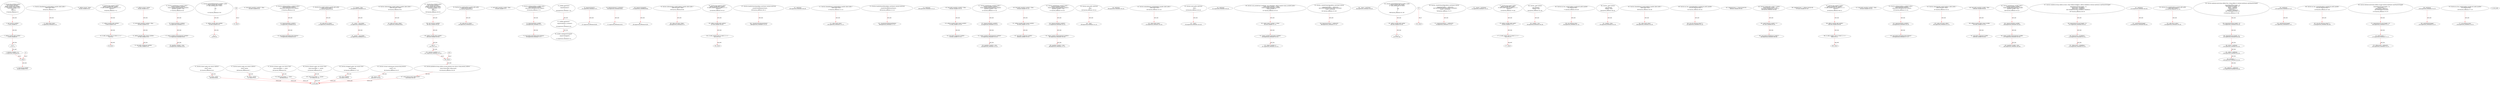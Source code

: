digraph  {
13 [label="3_ function bug_unchk42() public{\nuint receivers_unchk42;\naddress payable addr_unchk42;\nif (!addr_unchk42.send(42 ether))\n	{receivers_unchk42 +=1;}\nelse\n	{revert();}\n}\n13-function_definition-4-11", method="bug_unchk42()", type_label=function_definition];
17 [label="4_ uint receivers_unchk42;\n17-new_variable-5-5", method="bug_unchk42()", type_label=new_variable];
22 [label="5_ address payable addr_unchk42;\n22-new_variable-6-6", method="bug_unchk42()", type_label=new_variable];
27 [label="6_ if\n27-if-7-10", method="bug_unchk42()", type_label=if];
1335 [label="6_ end_if", method="bug_unchk42()", type_label=end_if];
37 [label="7_ receivers_unchk42 +=1;\n37-expression_statement-8-8", method="bug_unchk42()", type_label=expression_statement];
44 [label="11_ bool private stopped;\n44-new_variable-12-12", method="", type_label=new_variable];
49 [label="12_ function unhandledsend_unchk2(address payable callee) public {\n    callee.send(5 ether);\n  }\n49-function_definition-13-15", method="unhandledsend_unchk2(address payable callee)", type_label=function_definition];
57 [label="13_ callee.send(5 ether);\n57-expression_statement-14-14", method="unhandledsend_unchk2(address payable callee)", type_label=expression_statement];
65 [label="15_ address private _owner;\n65-new_variable-16-16", method="", type_label=new_variable];
70 [label="16_ function bug_unchk43() public{\naddress payable addr_unchk43;\nif (!addr_unchk43.send (10 ether) || 1==1)\n	{revert();}\n}\n70-function_definition-17-21", method="bug_unchk43()", type_label=function_definition];
74 [label="17_ address payable addr_unchk43;\n74-new_variable-18-18", method="bug_unchk43()", type_label=new_variable];
79 [label="18_ if_!addr_unchk43.send (10 ether) || 1==1\n79-if-19-20", method="bug_unchk43()", type_label=if];
1387 [label="18_ end_if", method="bug_unchk43()", type_label=end_if];
95 [label="21_ address private _master;\n95-new_variable-22-22", method="", type_label=new_variable];
100 [label="22_ bool public payedOut_unchk44 = false;\n100-new_variable-23-23", method="", type_label=new_variable];
107 [label="23_ address payable public winner_unchk44;\n107-new_variable-24-24", method="", type_label=new_variable];
112 [label="24_ uint public winAmount_unchk44;\n112-new_variable-25-25", method="", type_label=new_variable];
117 [label="25_ function sendToWinner_unchk44() public {\n        require(!payedOut_unchk44);\n        winner_unchk44.send(winAmount_unchk44);\n        payedOut_unchk44 = true;\n    }\n117-function_definition-26-30", method="sendToWinner_unchk44()", type_label=function_definition];
121 [label="26_ require(!payedOut_unchk44);\n121-expression_statement-27-27", method="sendToWinner_unchk44()", type_label=expression_statement];
127 [label="27_ winner_unchk44.send(winAmount_unchk44);\n127-expression_statement-28-28", method="sendToWinner_unchk44()", type_label=expression_statement];
134 [label="28_ payedOut_unchk44 = true;\n134-expression_statement-29-29", method="sendToWinner_unchk44()", type_label=expression_statement];
141 [label="31_ function UncheckedExternalCall_unchk40 () public\n{  address payable addr_unchk40;\n   if (! addr_unchk40.send (2 ether))  \n      { \n      }\n	else\n      { \n      }\n}\n141-function_definition-32-40", method="UncheckedExternalCall_unchk40()", type_label=function_definition];
145 [label="32_ address payable addr_unchk40;\n145-new_variable-33-33", method="UncheckedExternalCall_unchk40()", type_label=new_variable];
150 [label="33_ if\n150-if-34-39", method="UncheckedExternalCall_unchk40()", type_label=if];
1458 [label="33_ end_if", method="UncheckedExternalCall_unchk40()", type_label=end_if];
163 [label="41_ bool public payedOut_unchk33 = false;\n163-new_variable-42-42", method="", type_label=new_variable];
170 [label="42_ function withdrawLeftOver_unchk33() public {\n        require(payedOut_unchk33);\n        msg.sender.send(address(this).balance);\n    }\n170-function_definition-43-46", method="withdrawLeftOver_unchk33()", type_label=function_definition];
174 [label="43_ require(payedOut_unchk33);\n174-expression_statement-44-44", method="withdrawLeftOver_unchk33()", type_label=expression_statement];
179 [label="44_ msg.sender.send(address(this).balance);\n179-expression_statement-45-45", method="withdrawLeftOver_unchk33()", type_label=expression_statement];
202 [label="47_ function bug_unchk27(address payable addr) public\n      {addr.send (42 ether); }\n202-function_definition-48-49", method="bug_unchk27(address payable addr)", type_label=function_definition];
210 [label="48_ addr.send (42 ether);\n210-expression_statement-49-49", method="bug_unchk27(address payable addr)", type_label=expression_statement];
230 [label="52_ stopped = false;\n230-expression_statement-53-53", method="", type_label=expression_statement];
235 [label="53_ _owner = msg.sender;\n235-expression_statement-54-54", method="", type_label=expression_statement];
241 [label="54_ _master = msg.sender;\n241-expression_statement-55-55", method="", type_label=expression_statement];
263 [label="58_ function callnotchecked_unchk37(address payable callee) public {\n    callee.call.value(1 ether);\n  }\n263-function_definition-59-61", method="callnotchecked_unchk37(address payable callee)", type_label=function_definition];
271 [label="59_ callee.call.value(1 ether);\n271-expression_statement-60-60", method="callnotchecked_unchk37(address payable callee)", type_label=expression_statement];
281 [label="61_ function owner() public view returns (address)\n    {\n        return _owner;\n    }\n281-function_definition-62-65", method="owner()", type_label=function_definition];
290 [label="63_ return _owner;\n290-return-64-64", method="owner()", type_label=return];
292 [label="65_ function bug_unchk3(address payable addr) public\n      {addr.send (42 ether); }\n292-function_definition-66-67", method="bug_unchk3(address payable addr)", type_label=function_definition];
300 [label="66_ addr.send (42 ether);\n300-expression_statement-67-67", method="bug_unchk3(address payable addr)", type_label=expression_statement];
308 [label="67_ function master() public view returns (address)\n    {\n        return _master;\n    }\n308-function_definition-68-71", method="master()", type_label=function_definition];
317 [label="69_ return _master;\n317-return-70-70", method="master()", type_label=return];
319 [label="71_ bool public payedOut_unchk9 = false;\n319-new_variable-72-72", method="", type_label=new_variable];
326 [label="72_ function withdrawLeftOver_unchk9() public {\n        require(payedOut_unchk9);\n        msg.sender.send(address(this).balance);\n    }\n326-function_definition-73-76", method="withdrawLeftOver_unchk9()", type_label=function_definition];
330 [label="73_ require(payedOut_unchk9);\n330-expression_statement-74-74", method="withdrawLeftOver_unchk9()", type_label=expression_statement];
335 [label="74_ msg.sender.send(address(this).balance);\n335-expression_statement-75-75", method="withdrawLeftOver_unchk9()", type_label=expression_statement];
348 [label="76_ modifier onlyOwner()\n    {\n        require(isOwner());\n        _;\n    }\n348-expression_statement-77-81", method="", type_label=expression_statement];
351 [label="78_ require(isOwner());\n351-expression_statement-79-79", method="", type_label=expression_statement];
357 [label="79_ _;\n357-expression_statement-80-80", method="", type_label=expression_statement];
359 [label="81_ modifier onlyMaster()\n    {\n        require(isMaster() || isOwner());\n        _;\n    }\n359-expression_statement-82-86", method="", type_label=expression_statement];
362 [label="83_ require(isMaster() || isOwner());\n362-expression_statement-84-84", method="", type_label=expression_statement];
371 [label="84_ _;\n371-expression_statement-85-85", method="", type_label=expression_statement];
373 [label="86_ modifier onlyWhenNotStopped()\n    {\n        require(!isStopped());\n        _;\n    }\n373-expression_statement-87-91", method="", type_label=expression_statement];
376 [label="88_ require(!isStopped());\n376-expression_statement-89-89", method="", type_label=expression_statement];
383 [label="89_ _;\n383-expression_statement-90-90", method="", type_label=expression_statement];
385 [label="91_ function isOwner() public view returns (bool)\n    {\n        return msg.sender == _owner;\n    }\n385-function_definition-92-95", method="isOwner()", type_label=function_definition];
394 [label="93_ return msg.sender == _owner;\n394-return-94-94", method="isOwner()", type_label=return];
400 [label="95_ function callnotchecked_unchk25(address payable callee) public {\n    callee.call.value(1 ether);\n  }\n400-function_definition-96-98", method="callnotchecked_unchk25(address payable callee)", type_label=function_definition];
408 [label="96_ callee.call.value(1 ether);\n408-expression_statement-97-97", method="callnotchecked_unchk25(address payable callee)", type_label=expression_statement];
418 [label="98_ function isMaster() public view returns (bool)\n    {\n        return msg.sender == _master;\n    }\n418-function_definition-99-102", method="isMaster()", type_label=function_definition];
427 [label="100_ return msg.sender == _master;\n427-return-101-101", method="isMaster()", type_label=return];
433 [label="102_ function bug_unchk19() public{\naddress payable addr_unchk19;\nif (!addr_unchk19.send (10 ether) || 1==1)\n	{revert();}\n}\n433-function_definition-103-107", method="bug_unchk19()", type_label=function_definition];
437 [label="103_ address payable addr_unchk19;\n437-new_variable-104-104", method="bug_unchk19()", type_label=new_variable];
442 [label="104_ if_!addr_unchk19.send (10 ether) || 1==1\n442-if-105-106", method="bug_unchk19()", type_label=if];
1750 [label="104_ end_if", method="bug_unchk19()", type_label=end_if];
458 [label="107_ function transferOwnership(address newOwner) external onlyOwner\n    {\n        _transferOwnership(newOwner);\n    }\n458-function_definition-108-111", method="transferOwnership(address newOwner)", type_label=function_definition];
465 [label="107_ onlyOwner\n465-expression_statement-108-108", method="transferOwnership(address newOwner)", type_label=expression_statement];
468 [label="109_ _transferOwnership(newOwner);\n468-expression_statement-110-110", method="transferOwnership(address newOwner)", type_label=expression_statement];
473 [label="111_ function unhandledsend_unchk26(address payable callee) public {\n    callee.send(5 ether);\n  }\n473-function_definition-112-114", method="unhandledsend_unchk26(address payable callee)", type_label=function_definition];
481 [label="112_ callee.send(5 ether);\n481-expression_statement-113-113", method="unhandledsend_unchk26(address payable callee)", type_label=expression_statement];
489 [label="114_ function transferMasterRole(address newMaster) external onlyOwner\n    {\n        _transferMasterRole(newMaster);\n    }\n489-function_definition-115-118", method="transferMasterRole(address newMaster)", type_label=function_definition];
496 [label="114_ onlyOwner\n496-expression_statement-115-115", method="transferMasterRole(address newMaster)", type_label=expression_statement];
499 [label="116_ _transferMasterRole(newMaster);\n499-expression_statement-117-117", method="transferMasterRole(address newMaster)", type_label=expression_statement];
504 [label="118_ bool public payedOut_unchk20 = false;\n504-new_variable-119-119", method="", type_label=new_variable];
511 [label="119_ address payable public winner_unchk20;\n511-new_variable-120-120", method="", type_label=new_variable];
516 [label="120_ uint public winAmount_unchk20;\n516-new_variable-121-121", method="", type_label=new_variable];
521 [label="121_ function sendToWinner_unchk20() public {\n        require(!payedOut_unchk20);\n        winner_unchk20.send(winAmount_unchk20);\n        payedOut_unchk20 = true;\n    }\n521-function_definition-122-126", method="sendToWinner_unchk20()", type_label=function_definition];
525 [label="122_ require(!payedOut_unchk20);\n525-expression_statement-123-123", method="sendToWinner_unchk20()", type_label=expression_statement];
531 [label="123_ winner_unchk20.send(winAmount_unchk20);\n531-expression_statement-124-124", method="sendToWinner_unchk20()", type_label=expression_statement];
538 [label="124_ payedOut_unchk20 = true;\n538-expression_statement-125-125", method="sendToWinner_unchk20()", type_label=expression_statement];
543 [label="126_ function isStopped() public view returns (bool)\n    {\n        return stopped;\n    }\n543-function_definition-127-130", method="isStopped()", type_label=function_definition];
552 [label="128_ return stopped;\n552-return-129-129", method="isStopped()", type_label=return];
554 [label="130_ bool public payedOut_unchk32 = false;\n554-new_variable-131-131", method="", type_label=new_variable];
561 [label="131_ address payable public winner_unchk32;\n561-new_variable-132-132", method="", type_label=new_variable];
566 [label="132_ uint public winAmount_unchk32;\n566-new_variable-133-133", method="", type_label=new_variable];
571 [label="133_ function sendToWinner_unchk32() public {\n        require(!payedOut_unchk32);\n        winner_unchk32.send(winAmount_unchk32);\n        payedOut_unchk32 = true;\n    }\n571-function_definition-134-138", method="sendToWinner_unchk32()", type_label=function_definition];
575 [label="134_ require(!payedOut_unchk32);\n575-expression_statement-135-135", method="sendToWinner_unchk32()", type_label=expression_statement];
581 [label="135_ winner_unchk32.send(winAmount_unchk32);\n581-expression_statement-136-136", method="sendToWinner_unchk32()", type_label=expression_statement];
588 [label="136_ payedOut_unchk32 = true;\n588-expression_statement-137-137", method="sendToWinner_unchk32()", type_label=expression_statement];
593 [label="138_ function stop() public onlyOwner\n    {\n        _stop();\n    }\n593-function_definition-139-142", method="stop()", type_label=function_definition];
596 [label="138_ onlyOwner\n596-expression_statement-139-139", method="stop()", type_label=expression_statement];
599 [label="140_ _stop();\n599-expression_statement-141-141", method="stop()", type_label=expression_statement];
602 [label="142_ function unhandledsend_unchk38(address payable callee) public {\n    callee.send(5 ether);\n  }\n602-function_definition-143-145", method="unhandledsend_unchk38(address payable callee)", type_label=function_definition];
610 [label="143_ callee.send(5 ether);\n610-expression_statement-144-144", method="unhandledsend_unchk38(address payable callee)", type_label=expression_statement];
618 [label="145_ function start() public onlyOwner\n    {\n        _start();\n    }\n618-function_definition-146-149", method="start()", type_label=function_definition];
621 [label="145_ onlyOwner\n621-expression_statement-146-146", method="start()", type_label=expression_statement];
624 [label="147_ _start();\n624-expression_statement-148-148", method="start()", type_label=expression_statement];
627 [label="149_ function cash_unchk46(uint roundIndex, uint subpotIndex, address payable winner_unchk46) public{\n        uint64 subpot_unchk46 = 3 ether;\n        winner_unchk46.send(subpot_unchk46);   \n        subpot_unchk46= 0;\n}\n627-function_definition-150-154", method="cash_unchk46(uint roundIndex,uint subpotIndex,address payable winner_unchk46)", type_label=function_definition];
643 [label="150_ uint64 subpot_unchk46 = 3 ether;\n643-new_variable-151-151", method="cash_unchk46(uint roundIndex,uint subpotIndex,address payable winner_unchk46)", type_label=new_variable];
650 [label="151_ winner_unchk46.send(subpot_unchk46);\n650-expression_statement-152-152", method="cash_unchk46(uint roundIndex,uint subpotIndex,address payable winner_unchk46)", type_label=expression_statement];
657 [label="152_ subpot_unchk46= 0;\n657-expression_statement-153-153", method="cash_unchk46(uint roundIndex,uint subpotIndex,address payable winner_unchk46)", type_label=expression_statement];
661 [label="154_ function _transferOwnership(address newOwner) internal\n    {\n        require(newOwner != address(0));\n        emit OwnershipTransferred(_owner, newOwner);\n        _owner = newOwner;\n    }\n661-function_definition-155-160", method="_transferOwnership(address newOwner)", type_label=function_definition];
669 [label="156_ require(newOwner != address(0));\n669-expression_statement-157-157", method="_transferOwnership(address newOwner)", type_label=expression_statement];
684 [label="158_ _owner = newOwner;\n684-expression_statement-159-159", method="_transferOwnership(address newOwner)", type_label=expression_statement];
688 [label="160_ function UncheckedExternalCall_unchk4 () public\n{  address payable addr_unchk4;\n   if (! addr_unchk4.send (42 ether))  \n      { \n      }\n	else\n      { \n      }\n}\n688-function_definition-161-169", method="UncheckedExternalCall_unchk4()", type_label=function_definition];
692 [label="161_ address payable addr_unchk4;\n692-new_variable-162-162", method="UncheckedExternalCall_unchk4()", type_label=new_variable];
697 [label="162_ if\n697-if-163-168", method="UncheckedExternalCall_unchk4()", type_label=if];
2005 [label="162_ end_if", method="UncheckedExternalCall_unchk4()", type_label=end_if];
708 [label="169_ function _transferMasterRole(address newMaster) internal\n    {\n        require(newMaster != address(0));\n        emit MasterRoleTransferred(_master, newMaster);\n        _master = newMaster;\n    }\n708-function_definition-170-175", method="_transferMasterRole(address newMaster)", type_label=function_definition];
716 [label="171_ require(newMaster != address(0));\n716-expression_statement-172-172", method="_transferMasterRole(address newMaster)", type_label=expression_statement];
731 [label="173_ _master = newMaster;\n731-expression_statement-174-174", method="_transferMasterRole(address newMaster)", type_label=expression_statement];
735 [label="175_ function bug_unchk7() public{\naddress payable addr_unchk7;\nif (!addr_unchk7.send (10 ether) || 1==1)\n	{revert();}\n}\n735-function_definition-176-180", method="bug_unchk7()", type_label=function_definition];
739 [label="176_ address payable addr_unchk7;\n739-new_variable-177-177", method="bug_unchk7()", type_label=new_variable];
744 [label="177_ if_!addr_unchk7.send (10 ether) || 1==1\n744-if-178-179", method="bug_unchk7()", type_label=if];
2052 [label="177_ end_if", method="bug_unchk7()", type_label=end_if];
760 [label="180_ function _stop() internal\n    {\n        emit Stopped();\n        stopped = true;\n    }\n760-function_definition-181-185", method="_stop()", type_label=function_definition];
766 [label="183_ stopped = true;\n766-expression_statement-184-184", method="_stop()", type_label=expression_statement];
771 [label="185_ function my_func_unchk23(address payable dst) public payable{\n        dst.send(msg.value);\n    }\n771-function_definition-186-188", method="my_func_unchk23(address payable dst)", type_label=function_definition];
780 [label="186_ dst.send(msg.value);\n780-expression_statement-187-187", method="my_func_unchk23(address payable dst)", type_label=expression_statement];
789 [label="188_ function _start() internal\n    {\n        emit Started();\n        stopped = false;\n    }\n789-function_definition-189-193", method="_start()", type_label=function_definition];
795 [label="191_ stopped = false;\n795-expression_statement-192-192", method="_start()", type_label=expression_statement];
800 [label="193_ function unhandledsend_unchk14(address payable callee) public {\n    callee.send(5 ether);\n  }\n800-function_definition-194-196", method="unhandledsend_unchk14(address payable callee)", type_label=function_definition];
808 [label="194_ callee.send(5 ether);\n808-expression_statement-195-195", method="unhandledsend_unchk14(address payable callee)", type_label=expression_statement];
822 [label="199_ function my_func_uncheck48(address payable dst) public payable{\n        dst.call.value(msg.value)(\"\");\n    }\n822-function_definition-200-202", method="my_func_uncheck48(address payable dst)", type_label=function_definition];
831 [label="200_ dst.call.value(msg.value)(\"\");\n831-expression_statement-201-201", method="my_func_uncheck48(address payable dst)", type_label=expression_statement];
846 [label="202_ mapping(string => string) private btc;\n846-new_variable-203-203", method="", type_label=new_variable];
853 [label="203_ function withdrawBal_unchk17 () public{\n	uint64 Balances_unchk17 = 0;\n	msg.sender.send(Balances_unchk17);}\n853-function_definition-204-206", method="withdrawBal_unchk17()", type_label=function_definition];
857 [label="204_ uint64 Balances_unchk17 = 0;\n857-new_variable-205-205", method="withdrawBal_unchk17()", type_label=new_variable];
863 [label="205_ msg.sender.send(Balances_unchk17);\n863-expression_statement-206-206", method="withdrawBal_unchk17()", type_label=expression_statement];
872 [label="206_ mapping(string => address) private eth;\n872-new_variable-207-207", method="", type_label=new_variable];
879 [label="207_ function bug_unchk31() public{\naddress payable addr_unchk31;\nif (!addr_unchk31.send (10 ether) || 1==1)\n	{revert();}\n}\n879-function_definition-208-212", method="bug_unchk31()", type_label=function_definition];
883 [label="208_ address payable addr_unchk31;\n883-new_variable-209-209", method="bug_unchk31()", type_label=new_variable];
888 [label="209_ if_!addr_unchk31.send (10 ether) || 1==1\n888-if-210-211", method="bug_unchk31()", type_label=if];
2196 [label="209_ end_if", method="bug_unchk31()", type_label=end_if];
918 [label="213_ bool public payedOut_unchk45 = false;\n918-new_variable-214-214", method="", type_label=new_variable];
925 [label="214_ function withdrawLeftOver_unchk45() public {\n        require(payedOut_unchk45);\n        msg.sender.send(address(this).balance);\n    }\n925-function_definition-215-218", method="withdrawLeftOver_unchk45()", type_label=function_definition];
929 [label="215_ require(payedOut_unchk45);\n929-expression_statement-216-216", method="withdrawLeftOver_unchk45()", type_label=expression_statement];
934 [label="216_ msg.sender.send(address(this).balance);\n934-expression_statement-217-217", method="withdrawLeftOver_unchk45()", type_label=expression_statement];
957 [label="219_ function callnotchecked_unchk13(address callee) public {\n    callee.call.value(1 ether);\n  }\n957-function_definition-220-222", method="callnotchecked_unchk13(address callee)", type_label=function_definition];
965 [label="220_ callee.call.value(1 ether);\n965-expression_statement-221-221", method="callnotchecked_unchk13(address callee)", type_label=expression_statement];
981 [label="223_ function version() external pure returns(string memory)\n    {\n        return '1.0.0';\n    }\n981-function_definition-224-227", method="version()", type_label=function_definition];
990 [label="225_ return '1.0.0';\n990-return-226-226", method="version()", type_label=return];
993 [label="227_ function bug_unchk30() public{\nuint receivers_unchk30;\naddress payable addr_unchk30;\nif (!addr_unchk30.send(42 ether))\n	{receivers_unchk30 +=1;}\nelse\n	{revert();}\n}\n993-function_definition-228-235", method="bug_unchk30()", type_label=function_definition];
997 [label="228_ uint receivers_unchk30;\n997-new_variable-229-229", method="bug_unchk30()", type_label=new_variable];
1002 [label="229_ address payable addr_unchk30;\n1002-new_variable-230-230", method="bug_unchk30()", type_label=new_variable];
1007 [label="230_ if\n1007-if-231-234", method="bug_unchk30()", type_label=if];
2315 [label="230_ end_if", method="bug_unchk30()", type_label=end_if];
1017 [label="231_ receivers_unchk30 +=1;\n1017-expression_statement-232-232", method="bug_unchk30()", type_label=expression_statement];
1024 [label="235_ function getAddress(string calldata account) external view returns (string memory, address)\n    {\n        return (btc[account], eth[account]);\n    }\n1024-function_definition-236-239", method="getAddress(string calldata account)", type_label=function_definition];
1040 [label="237_ return (btc[account], eth[account]);\n1040-return-238-238", method="getAddress(string calldata account)", type_label=return];
1048 [label="239_ bool public payedOut_unchk8 = false;\n1048-new_variable-240-240", method="", type_label=new_variable];
1055 [label="240_ address payable public winner_unchk8;\n1055-new_variable-241-241", method="", type_label=new_variable];
1060 [label="241_ uint public winAmount_unchk8;\n1060-new_variable-242-242", method="", type_label=new_variable];
1065 [label="242_ function sendToWinner_unchk8() public {\n        require(!payedOut_unchk8);\n        winner_unchk8.send(winAmount_unchk8);\n        payedOut_unchk8 = true;\n    }\n1065-function_definition-243-247", method="sendToWinner_unchk8()", type_label=function_definition];
1069 [label="243_ require(!payedOut_unchk8);\n1069-expression_statement-244-244", method="sendToWinner_unchk8()", type_label=expression_statement];
1075 [label="244_ winner_unchk8.send(winAmount_unchk8);\n1075-expression_statement-245-245", method="sendToWinner_unchk8()", type_label=expression_statement];
1082 [label="245_ payedOut_unchk8 = true;\n1082-expression_statement-246-246", method="sendToWinner_unchk8()", type_label=expression_statement];
1087 [label="247_ function setAddress(string calldata account, string calldata btcAddress, address ethAddress) external onlyMaster onlyWhenNotStopped\n    {\n        require(bytes(account).length > 0);\n        btc[account] = btcAddress;\n        eth[account] = ethAddress;\n        emit SetAddress(account, btcAddress, ethAddress);\n    }\n1087-function_definition-248-254", method="setAddress(string calldata account,string calldata btcAddress,address ethAddress)", type_label=function_definition];
1102 [label="247_ onlyMaster\n1102-expression_statement-248-248", method="setAddress(string calldata account,string calldata btcAddress,address ethAddress)", type_label=expression_statement];
1104 [label="247_ onlyWhenNotStopped\n1104-expression_statement-248-248", method="setAddress(string calldata account,string calldata btcAddress,address ethAddress)", type_label=expression_statement];
1107 [label="249_ require(bytes(account).length > 0);\n1107-expression_statement-250-250", method="setAddress(string calldata account,string calldata btcAddress,address ethAddress)", type_label=expression_statement];
1118 [label="250_ btc[account] = btcAddress;\n1118-expression_statement-251-251", method="setAddress(string calldata account,string calldata btcAddress,address ethAddress)", type_label=expression_statement];
1124 [label="251_ eth[account] = ethAddress;\n1124-expression_statement-252-252", method="setAddress(string calldata account,string calldata btcAddress,address ethAddress)", type_label=expression_statement];
1138 [label="254_ function bug_unchk39(address payable addr) public\n      {addr.send (4 ether); }\n1138-function_definition-255-256", method="bug_unchk39(address payable addr)", type_label=function_definition];
1146 [label="255_ addr.send (4 ether);\n1146-expression_statement-256-256", method="bug_unchk39(address payable addr)", type_label=expression_statement];
1154 [label="256_ function updateAccount(string calldata from, string calldata to) external onlyMaster onlyWhenNotStopped\n    {\n        require(bytes(from).length > 0);\n        require(bytes(to).length > 0);\n        btc[to] = btc[from];\n        eth[to] = eth[from];\n        btc[from] = '';\n        eth[from] = address(0);\n        emit UpdateAddress(from, to);\n    }\n1154-function_definition-257-266", method="updateAccount(string calldata from,string calldata to)", type_label=function_definition];
1165 [label="256_ onlyMaster\n1165-expression_statement-257-257", method="updateAccount(string calldata from,string calldata to)", type_label=expression_statement];
1167 [label="256_ onlyWhenNotStopped\n1167-expression_statement-257-257", method="updateAccount(string calldata from,string calldata to)", type_label=expression_statement];
1170 [label="258_ require(bytes(from).length > 0);\n1170-expression_statement-259-259", method="updateAccount(string calldata from,string calldata to)", type_label=expression_statement];
1181 [label="259_ require(bytes(to).length > 0);\n1181-expression_statement-260-260", method="updateAccount(string calldata from,string calldata to)", type_label=expression_statement];
1192 [label="260_ btc[to] = btc[from];\n1192-expression_statement-261-261", method="updateAccount(string calldata from,string calldata to)", type_label=expression_statement];
1200 [label="261_ eth[to] = eth[from];\n1200-expression_statement-262-262", method="updateAccount(string calldata from,string calldata to)", type_label=expression_statement];
1208 [label="262_ btc[from] = '';\n1208-expression_statement-263-263", method="updateAccount(string calldata from,string calldata to)", type_label=expression_statement];
1215 [label="263_ eth[from] = address(0);\n1215-expression_statement-264-264", method="updateAccount(string calldata from,string calldata to)", type_label=expression_statement];
1229 [label="266_ function my_func_uncheck36(address payable dst) public payable{\n        dst.call.value(msg.value)(\"\");\n    }\n1229-function_definition-267-269", method="my_func_uncheck36(address payable dst)", type_label=function_definition];
1238 [label="267_ dst.call.value(msg.value)(\"\");\n1238-expression_statement-268-268", method="my_func_uncheck36(address payable dst)", type_label=expression_statement];
1253 [label="269_ function deleteAccount(string calldata account) external onlyMaster onlyWhenNotStopped\n    {\n        require(bytes(account).length > 0);\n        btc[account] = '';\n        eth[account] = address(0);\n        emit DeleteAddress(account);\n    }\n1253-function_definition-270-276", method="deleteAccount(string calldata account)", type_label=function_definition];
1260 [label="269_ onlyMaster\n1260-expression_statement-270-270", method="deleteAccount(string calldata account)", type_label=expression_statement];
1262 [label="269_ onlyWhenNotStopped\n1262-expression_statement-270-270", method="deleteAccount(string calldata account)", type_label=expression_statement];
1265 [label="271_ require(bytes(account).length > 0);\n1265-expression_statement-272-272", method="deleteAccount(string calldata account)", type_label=expression_statement];
1276 [label="272_ btc[account] = '';\n1276-expression_statement-273-273", method="deleteAccount(string calldata account)", type_label=expression_statement];
1283 [label="273_ eth[account] = address(0);\n1283-expression_statement-274-274", method="deleteAccount(string calldata account)", type_label=expression_statement];
1295 [label="276_ function my_func_unchk35(address payable dst) public payable{\n        dst.send(msg.value);\n    }\n1295-function_definition-277-279", method="my_func_unchk35(address payable dst)", type_label=function_definition];
1304 [label="277_ dst.send(msg.value);\n1304-expression_statement-278-278", method="my_func_unchk35(address payable dst)", type_label=expression_statement];
1 [label="0_ start_node", method="", type_label=start];
2 [label="0_ exit_node", method="", type_label=exit];
42;
160;
707;
1022;
13 -> 17  [color=red, controlflow_type=next_line, edge_type=CFG_edge, key=0, label=next_line];
17 -> 22  [color=red, controlflow_type=next_line, edge_type=CFG_edge, key=0, label=next_line];
22 -> 27  [color=red, controlflow_type=next_line, edge_type=CFG_edge, key=0, label=next_line];
27 -> 37  [color=red, controlflow_type=pos_next, edge_type=CFG_edge, key=0, label=pos_next];
1335 -> 44  [color=red, controlflow_type=next_line, edge_type=CFG_edge, key=0, label=next_line];
37 -> 1335  [color=red, controlflow_type=end_if, edge_type=CFG_edge, key=0, label=end_if];
49 -> 57  [color=red, controlflow_type=next_line, edge_type=CFG_edge, key=0, label=next_line];
70 -> 74  [color=red, controlflow_type=next_line, edge_type=CFG_edge, key=0, label=next_line];
74 -> 79  [color=red, controlflow_type=next_line, edge_type=CFG_edge, key=0, label=next_line];
79 -> 1387  [color=red, controlflow_type=neg_next, edge_type=CFG_edge, key=0, label=neg_next];
95 -> 100  [color=red, controlflow_type=next_line, edge_type=CFG_edge, key=0, label=next_line];
100 -> 107  [color=red, controlflow_type=next_line, edge_type=CFG_edge, key=0, label=next_line];
107 -> 112  [color=red, controlflow_type=next_line, edge_type=CFG_edge, key=0, label=next_line];
117 -> 121  [color=red, controlflow_type=next_line, edge_type=CFG_edge, key=0, label=next_line];
121 -> 127  [color=red, controlflow_type=next_line, edge_type=CFG_edge, key=0, label=next_line];
127 -> 134  [color=red, controlflow_type=next_line, edge_type=CFG_edge, key=0, label=next_line];
141 -> 145  [color=red, controlflow_type=next_line, edge_type=CFG_edge, key=0, label=next_line];
145 -> 150  [color=red, controlflow_type=next_line, edge_type=CFG_edge, key=0, label=next_line];
170 -> 174  [color=red, controlflow_type=next_line, edge_type=CFG_edge, key=0, label=next_line];
174 -> 179  [color=red, controlflow_type=next_line, edge_type=CFG_edge, key=0, label=next_line];
202 -> 210  [color=red, controlflow_type=next_line, edge_type=CFG_edge, key=0, label=next_line];
230 -> 235  [color=red, controlflow_type=next_line, edge_type=CFG_edge, key=0, label=next_line];
235 -> 241  [color=red, controlflow_type=next_line, edge_type=CFG_edge, key=0, label=next_line];
263 -> 271  [color=red, controlflow_type=next_line, edge_type=CFG_edge, key=0, label=next_line];
281 -> 290  [color=red, controlflow_type=next_line, edge_type=CFG_edge, key=0, label=next_line];
290 -> 2  [color=red, controlflow_type=return_exit, edge_type=CFG_edge, key=0, label=return_exit];
292 -> 300  [color=red, controlflow_type=next_line, edge_type=CFG_edge, key=0, label=next_line];
308 -> 317  [color=red, controlflow_type=next_line, edge_type=CFG_edge, key=0, label=next_line];
317 -> 2  [color=red, controlflow_type=return_exit, edge_type=CFG_edge, key=0, label=return_exit];
326 -> 330  [color=red, controlflow_type=next_line, edge_type=CFG_edge, key=0, label=next_line];
330 -> 335  [color=red, controlflow_type=next_line, edge_type=CFG_edge, key=0, label=next_line];
348 -> 359  [color=red, controlflow_type=next_line, edge_type=CFG_edge, key=0, label=next_line];
351 -> 357  [color=red, controlflow_type=next_line, edge_type=CFG_edge, key=0, label=next_line];
359 -> 373  [color=red, controlflow_type=next_line, edge_type=CFG_edge, key=0, label=next_line];
362 -> 371  [color=red, controlflow_type=next_line, edge_type=CFG_edge, key=0, label=next_line];
376 -> 383  [color=red, controlflow_type=next_line, edge_type=CFG_edge, key=0, label=next_line];
385 -> 394  [color=red, controlflow_type=next_line, edge_type=CFG_edge, key=0, label=next_line];
394 -> 2  [color=red, controlflow_type=return_exit, edge_type=CFG_edge, key=0, label=return_exit];
400 -> 408  [color=red, controlflow_type=next_line, edge_type=CFG_edge, key=0, label=next_line];
418 -> 427  [color=red, controlflow_type=next_line, edge_type=CFG_edge, key=0, label=next_line];
427 -> 2  [color=red, controlflow_type=return_exit, edge_type=CFG_edge, key=0, label=return_exit];
433 -> 437  [color=red, controlflow_type=next_line, edge_type=CFG_edge, key=0, label=next_line];
437 -> 442  [color=red, controlflow_type=next_line, edge_type=CFG_edge, key=0, label=next_line];
442 -> 1750  [color=red, controlflow_type=neg_next, edge_type=CFG_edge, key=0, label=neg_next];
458 -> 468  [color=red, controlflow_type=next_line, edge_type=CFG_edge, key=0, label=next_line];
473 -> 481  [color=red, controlflow_type=next_line, edge_type=CFG_edge, key=0, label=next_line];
489 -> 499  [color=red, controlflow_type=next_line, edge_type=CFG_edge, key=0, label=next_line];
504 -> 511  [color=red, controlflow_type=next_line, edge_type=CFG_edge, key=0, label=next_line];
511 -> 516  [color=red, controlflow_type=next_line, edge_type=CFG_edge, key=0, label=next_line];
521 -> 525  [color=red, controlflow_type=next_line, edge_type=CFG_edge, key=0, label=next_line];
525 -> 531  [color=red, controlflow_type=next_line, edge_type=CFG_edge, key=0, label=next_line];
531 -> 538  [color=red, controlflow_type=next_line, edge_type=CFG_edge, key=0, label=next_line];
543 -> 552  [color=red, controlflow_type=next_line, edge_type=CFG_edge, key=0, label=next_line];
552 -> 2  [color=red, controlflow_type=return_exit, edge_type=CFG_edge, key=0, label=return_exit];
554 -> 561  [color=red, controlflow_type=next_line, edge_type=CFG_edge, key=0, label=next_line];
561 -> 566  [color=red, controlflow_type=next_line, edge_type=CFG_edge, key=0, label=next_line];
571 -> 575  [color=red, controlflow_type=next_line, edge_type=CFG_edge, key=0, label=next_line];
575 -> 581  [color=red, controlflow_type=next_line, edge_type=CFG_edge, key=0, label=next_line];
581 -> 588  [color=red, controlflow_type=next_line, edge_type=CFG_edge, key=0, label=next_line];
593 -> 599  [color=red, controlflow_type=next_line, edge_type=CFG_edge, key=0, label=next_line];
602 -> 610  [color=red, controlflow_type=next_line, edge_type=CFG_edge, key=0, label=next_line];
618 -> 624  [color=red, controlflow_type=next_line, edge_type=CFG_edge, key=0, label=next_line];
627 -> 643  [color=red, controlflow_type=next_line, edge_type=CFG_edge, key=0, label=next_line];
643 -> 650  [color=red, controlflow_type=next_line, edge_type=CFG_edge, key=0, label=next_line];
650 -> 657  [color=red, controlflow_type=next_line, edge_type=CFG_edge, key=0, label=next_line];
661 -> 669  [color=red, controlflow_type=next_line, edge_type=CFG_edge, key=0, label=next_line];
688 -> 692  [color=red, controlflow_type=next_line, edge_type=CFG_edge, key=0, label=next_line];
692 -> 697  [color=red, controlflow_type=next_line, edge_type=CFG_edge, key=0, label=next_line];
708 -> 716  [color=red, controlflow_type=next_line, edge_type=CFG_edge, key=0, label=next_line];
735 -> 739  [color=red, controlflow_type=next_line, edge_type=CFG_edge, key=0, label=next_line];
739 -> 744  [color=red, controlflow_type=next_line, edge_type=CFG_edge, key=0, label=next_line];
744 -> 2052  [color=red, controlflow_type=neg_next, edge_type=CFG_edge, key=0, label=neg_next];
760 -> 766  [color=red, controlflow_type=next_line, edge_type=CFG_edge, key=0, label=next_line];
771 -> 780  [color=red, controlflow_type=next_line, edge_type=CFG_edge, key=0, label=next_line];
789 -> 795  [color=red, controlflow_type=next_line, edge_type=CFG_edge, key=0, label=next_line];
800 -> 808  [color=red, controlflow_type=next_line, edge_type=CFG_edge, key=0, label=next_line];
822 -> 831  [color=red, controlflow_type=next_line, edge_type=CFG_edge, key=0, label=next_line];
853 -> 857  [color=red, controlflow_type=next_line, edge_type=CFG_edge, key=0, label=next_line];
857 -> 863  [color=red, controlflow_type=next_line, edge_type=CFG_edge, key=0, label=next_line];
879 -> 883  [color=red, controlflow_type=next_line, edge_type=CFG_edge, key=0, label=next_line];
883 -> 888  [color=red, controlflow_type=next_line, edge_type=CFG_edge, key=0, label=next_line];
888 -> 2196  [color=red, controlflow_type=neg_next, edge_type=CFG_edge, key=0, label=neg_next];
925 -> 929  [color=red, controlflow_type=next_line, edge_type=CFG_edge, key=0, label=next_line];
929 -> 934  [color=red, controlflow_type=next_line, edge_type=CFG_edge, key=0, label=next_line];
957 -> 965  [color=red, controlflow_type=next_line, edge_type=CFG_edge, key=0, label=next_line];
981 -> 990  [color=red, controlflow_type=next_line, edge_type=CFG_edge, key=0, label=next_line];
990 -> 2  [color=red, controlflow_type=return_exit, edge_type=CFG_edge, key=0, label=return_exit];
993 -> 997  [color=red, controlflow_type=next_line, edge_type=CFG_edge, key=0, label=next_line];
997 -> 1002  [color=red, controlflow_type=next_line, edge_type=CFG_edge, key=0, label=next_line];
1002 -> 1007  [color=red, controlflow_type=next_line, edge_type=CFG_edge, key=0, label=next_line];
1007 -> 1017  [color=red, controlflow_type=pos_next, edge_type=CFG_edge, key=0, label=pos_next];
2315 -> 1024  [color=red, controlflow_type=next_line, edge_type=CFG_edge, key=0, label=next_line];
1017 -> 2315  [color=red, controlflow_type=end_if, edge_type=CFG_edge, key=0, label=end_if];
1024 -> 1040  [color=red, controlflow_type=next_line, edge_type=CFG_edge, key=0, label=next_line];
1040 -> 2  [color=red, controlflow_type=return_exit, edge_type=CFG_edge, key=0, label=return_exit];
1048 -> 1055  [color=red, controlflow_type=next_line, edge_type=CFG_edge, key=0, label=next_line];
1055 -> 1060  [color=red, controlflow_type=next_line, edge_type=CFG_edge, key=0, label=next_line];
1065 -> 1069  [color=red, controlflow_type=next_line, edge_type=CFG_edge, key=0, label=next_line];
1069 -> 1075  [color=red, controlflow_type=next_line, edge_type=CFG_edge, key=0, label=next_line];
1075 -> 1082  [color=red, controlflow_type=next_line, edge_type=CFG_edge, key=0, label=next_line];
1087 -> 1107  [color=red, controlflow_type=next_line, edge_type=CFG_edge, key=0, label=next_line];
1102 -> 1104  [color=red, controlflow_type=next_line, edge_type=CFG_edge, key=0, label=next_line];
1107 -> 1118  [color=red, controlflow_type=next_line, edge_type=CFG_edge, key=0, label=next_line];
1118 -> 1124  [color=red, controlflow_type=next_line, edge_type=CFG_edge, key=0, label=next_line];
1138 -> 1146  [color=red, controlflow_type=next_line, edge_type=CFG_edge, key=0, label=next_line];
1154 -> 1170  [color=red, controlflow_type=next_line, edge_type=CFG_edge, key=0, label=next_line];
1165 -> 1167  [color=red, controlflow_type=next_line, edge_type=CFG_edge, key=0, label=next_line];
1170 -> 1181  [color=red, controlflow_type=next_line, edge_type=CFG_edge, key=0, label=next_line];
1181 -> 1192  [color=red, controlflow_type=next_line, edge_type=CFG_edge, key=0, label=next_line];
1192 -> 1200  [color=red, controlflow_type=next_line, edge_type=CFG_edge, key=0, label=next_line];
1200 -> 1208  [color=red, controlflow_type=next_line, edge_type=CFG_edge, key=0, label=next_line];
1208 -> 1215  [color=red, controlflow_type=next_line, edge_type=CFG_edge, key=0, label=next_line];
1229 -> 1238  [color=red, controlflow_type=next_line, edge_type=CFG_edge, key=0, label=next_line];
1253 -> 1265  [color=red, controlflow_type=next_line, edge_type=CFG_edge, key=0, label=next_line];
1260 -> 1262  [color=red, controlflow_type=next_line, edge_type=CFG_edge, key=0, label=next_line];
1265 -> 1276  [color=red, controlflow_type=next_line, edge_type=CFG_edge, key=0, label=next_line];
1276 -> 1283  [color=red, controlflow_type=next_line, edge_type=CFG_edge, key=0, label=next_line];
1295 -> 1304  [color=red, controlflow_type=next_line, edge_type=CFG_edge, key=0, label=next_line];
42 -> 1335  [color=red, controlflow_type=end_if, edge_type=CFG_edge, key=0, label=end_if];
160 -> 1458  [color=red, controlflow_type=end_if, edge_type=CFG_edge, key=0, label=end_if];
707 -> 2005  [color=red, controlflow_type=end_if, edge_type=CFG_edge, key=0, label=end_if];
1022 -> 2315  [color=red, controlflow_type=end_if, edge_type=CFG_edge, key=0, label=end_if];
}
